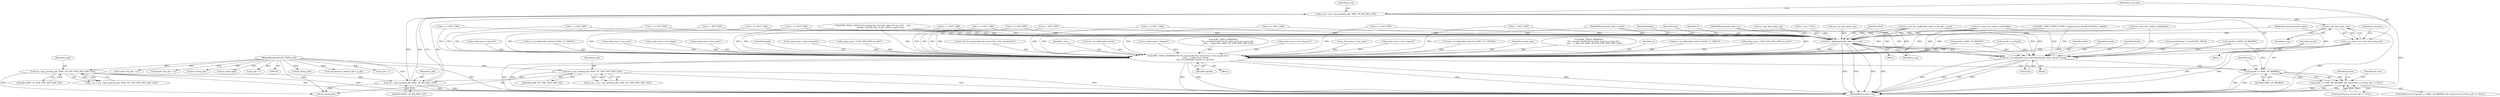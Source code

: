 digraph "0_Android_830cb39cb2a0f1bf6704d264e2a5c5029c175dd7@API" {
"1000971" [label="(Call,p_rsp = avrc_copy_packet(p_pkt, AVRC_OP_REJ_MSG_LEN))"];
"1000973" [label="(Call,avrc_copy_packet(p_pkt, AVRC_OP_REJ_MSG_LEN))"];
"1000521" [label="(Call,avrc_copy_packet(p_pkt, AVRC_OP_SUB_UNIT_INFO_RSP_LEN))"];
"1000132" [label="(MethodParameterIn,BT_HDR* p_pkt)"];
"1000394" [label="(Call,avrc_copy_packet(p_pkt, AVRC_OP_UNIT_INFO_RSP_LEN))"];
"1000978" [label="(Call,avrc_get_data_ptr(p_rsp))"];
"1000976" [label="(Call,p_rsp_data = avrc_get_data_ptr(p_rsp))"];
"1000996" [label="(Call,AVCT_MsgReq(handle, label, cr, p_rsp))"];
"1001015" [label="(Call,avrc_cb.ccb[handle].msg_cback.Run(handle, label, opcode, &msg))"];
"1001039" [label="(Call,opcode == AVRC_OP_BROWSE)"];
"1001038" [label="(Call,opcode == AVRC_OP_BROWSE && msg.browse.p_browse_pkt == NULL)"];
"1001023" [label="(Call,AVRC_TRACE_WARNING(\"%s %s msg handle:%d, control:%d, cr:%d, opcode:x%x\",\n                       __func__, p_drop_msg, handle,\n                       avrc_cb.ccb[handle].control, cr, opcode))"];
"1000129" [label="(MethodParameterIn,uint8_t handle)"];
"1000581" [label="(Call,AVRC_TRACE_WARNING(\n                \"%s: message length %d too short: must be at least %d\",\n                __func__, p_pkt->len, AVRC_OP_SUB_UNIT_INFO_RSP_LEN))"];
"1000976" [label="(Call,p_rsp_data = avrc_get_data_ptr(p_rsp))"];
"1001017" [label="(Identifier,label)"];
"1001035" [label="(Identifier,cr)"];
"1000392" [label="(Call,p_rsp = avrc_copy_packet(p_pkt, AVRC_OP_UNIT_INFO_RSP_LEN))"];
"1000939" [label="(Call,avrc_cb.ccb[handle].control & AVRC_CT_TARGET)"];
"1000132" [label="(MethodParameterIn,BT_HDR* p_pkt)"];
"1000987" [label="(Call,cr = AVCT_RSP)"];
"1000972" [label="(Identifier,p_rsp)"];
"1000975" [label="(Identifier,AVRC_OP_REJ_MSG_LEN)"];
"1000970" [label="(Block,)"];
"1000984" [label="(Call,p_drop_msg = \"rejected\")"];
"1000999" [label="(Identifier,cr)"];
"1000522" [label="(Identifier,p_pkt)"];
"1000296" [label="(Call,osi_free(p_pkt))"];
"1000979" [label="(Identifier,p_rsp)"];
"1000270" [label="(Call,msg.browse.p_browse_pkt = p_pkt)"];
"1001036" [label="(Identifier,opcode)"];
"1001023" [label="(Call,AVRC_TRACE_WARNING(\"%s %s msg handle:%d, control:%d, cr:%d, opcode:x%x\",\n                       __func__, p_drop_msg, handle,\n                       avrc_cb.ccb[handle].control, cr, opcode))"];
"1000667" [label="(Call,p_pkt + 1)"];
"1000948" [label="(Call,cr == AVCT_CMD)"];
"1001022" [label="(Block,)"];
"1001045" [label="(Identifier,msg)"];
"1001057" [label="(MethodReturn,static void)"];
"1000982" [label="(Identifier,p_rsp_data)"];
"1000357" [label="(Call,avrc_cb.ccb[handle].control & AVRC_CT_TARGET)"];
"1000388" [label="(Call,cr == AVCT_CMD)"];
"1001037" [label="(ControlStructure,if (opcode == AVRC_OP_BROWSE && msg.browse.p_browse_pkt == NULL))"];
"1000788" [label="(Call,p_drop_msg = \"req_cont\")"];
"1000803" [label="(Call,p_drop_msg = \"sent_fragd\")"];
"1000793" [label="(Call,p_drop_msg = \"sent_frag3\")"];
"1001019" [label="(Call,&msg)"];
"1000973" [label="(Call,avrc_copy_packet(p_pkt, AVRC_OP_REJ_MSG_LEN))"];
"1001038" [label="(Call,opcode == AVRC_OP_BROWSE && msg.browse.p_browse_pkt == NULL)"];
"1001015" [label="(Call,avrc_cb.ccb[handle].msg_cback.Run(handle, label, opcode, &msg))"];
"1001018" [label="(Identifier,opcode)"];
"1000515" [label="(Call,cr == AVCT_CMD)"];
"1000394" [label="(Call,avrc_copy_packet(p_pkt, AVRC_OP_UNIT_INFO_RSP_LEN))"];
"1000366" [label="(Call,cr == AVCT_CMD)"];
"1001027" [label="(Identifier,handle)"];
"1001055" [label="(Call,osi_free(p_pkt))"];
"1000827" [label="(Call,cr == AVCT_CMD)"];
"1001016" [label="(Identifier,handle)"];
"1001040" [label="(Identifier,opcode)"];
"1000808" [label="(Call,cr == AVCT_RSP)"];
"1000370" [label="(Call,avrc_cb.ccb[handle].control & AVRC_CT_CONTROL)"];
"1000995" [label="(Block,)"];
"1000665" [label="(Call,(uint8_t*)(p_pkt + 1))"];
"1001026" [label="(Identifier,p_drop_msg)"];
"1001041" [label="(Identifier,AVRC_OP_BROWSE)"];
"1000684" [label="(Call,cr == AVCT_CMD)"];
"1000130" [label="(MethodParameterIn,uint8_t label)"];
"1000962" [label="(Call,opcode != AVRC_OP_BROWSE)"];
"1000594" [label="(Call,p_drop_msg = \"SUB_UNIT_INFO_RSP too short\")"];
"1000978" [label="(Call,avrc_get_data_ptr(p_rsp))"];
"1000310" [label="(Call,AVRC_TRACE_DEBUG(\"%s handle:%d, ctype:%d, offset:%d, len: %d\", __func__,\n                      handle, msg.hdr.ctype, p_pkt->offset, p_pkt->len))"];
"1001042" [label="(Call,msg.browse.p_browse_pkt == NULL)"];
"1000526" [label="(Call,avrc_get_data_ptr(p_rsp))"];
"1000519" [label="(Call,p_rsp = avrc_copy_packet(p_pkt, AVRC_OP_SUB_UNIT_INFO_RSP_LEN))"];
"1001051" [label="(Identifier,do_free)"];
"1000815" [label="(Call,avrc_send_next_vendor_cmd(handle))"];
"1000974" [label="(Identifier,p_pkt)"];
"1000379" [label="(Call,cr == AVCT_RSP)"];
"1000446" [label="(Call,cr = AVCT_RSP)"];
"1000147" [label="(Call,* p_rsp = NULL)"];
"1000242" [label="(Call,opcode = AVRC_OP_BROWSE)"];
"1001000" [label="(Identifier,p_rsp)"];
"1000569" [label="(Call,p_drop_msg = \"auto responded\")"];
"1000474" [label="(Call,p_drop_msg = \"UNIT_INFO_RSP too short\")"];
"1000753" [label="(Call,avrc_proc_far_msg(handle, label, cr, &p_pkt, p_msg))"];
"1000740" [label="(Call,cr == AVCT_CMD)"];
"1000929" [label="(Call,cr == AVCT_RSP)"];
"1000977" [label="(Identifier,p_rsp_data)"];
"1001024" [label="(Literal,\"%s %s msg handle:%d, control:%d, cr:%d, opcode:x%x\")"];
"1000396" [label="(Identifier,AVRC_OP_UNIT_INFO_RSP_LEN)"];
"1000221" [label="(Call,(uint8_t*)(p_pkt + 1))"];
"1001039" [label="(Call,opcode == AVRC_OP_BROWSE)"];
"1000933" [label="(Call,avrc_send_next_vendor_cmd(handle))"];
"1000207" [label="(Call,AVRC_TRACE_DEBUG(\"AVRC: stopping timer (handle=0x%02x)\", handle))"];
"1001007" [label="(Block,)"];
"1001025" [label="(Identifier,__func__)"];
"1001028" [label="(Call,avrc_cb.ccb[handle].control)"];
"1000349" [label="(Call,opcode = p_data[2])"];
"1000203" [label="(Call,cr == AVCT_RSP)"];
"1000395" [label="(Identifier,p_pkt)"];
"1000157" [label="(Call,* p_drop_msg = \"dropped\")"];
"1000461" [label="(Call,AVRC_TRACE_WARNING(\n                \"%s: message length %d too short: must be at least %d\",\n                __func__, p_pkt->len, AVRC_OP_UNIT_INFO_RSP_LEN))"];
"1000798" [label="(Call,p_drop_msg = \"sent_frag_free\")"];
"1000566" [label="(Call,cr = AVCT_RSP)"];
"1000399" [label="(Call,avrc_get_data_ptr(p_rsp))"];
"1000998" [label="(Identifier,label)"];
"1000971" [label="(Call,p_rsp = avrc_copy_packet(p_pkt, AVRC_OP_REJ_MSG_LEN))"];
"1000521" [label="(Call,avrc_copy_packet(p_pkt, AVRC_OP_SUB_UNIT_INFO_RSP_LEN))"];
"1000996" [label="(Call,AVCT_MsgReq(handle, label, cr, p_rsp))"];
"1000523" [label="(Identifier,AVRC_OP_SUB_UNIT_INFO_RSP_LEN)"];
"1001054" [label="(Identifier,do_free)"];
"1000188" [label="(Call,osi_free(p_pkt))"];
"1000196" [label="(Call,osi_free(p_pkt))"];
"1000997" [label="(Identifier,handle)"];
"1000223" [label="(Call,p_pkt + 1)"];
"1001002" [label="(Identifier,drop)"];
"1000783" [label="(Call,p_drop_msg = \"sent_frag\")"];
"1000449" [label="(Call,p_drop_msg = \"auto respond\")"];
"1000131" [label="(MethodParameterIn,uint8_t cr)"];
"1000229" [label="(Call,memset(&msg, 0, sizeof(tAVRC_MSG)))"];
"1000971" -> "1000970"  [label="AST: "];
"1000971" -> "1000973"  [label="CFG: "];
"1000972" -> "1000971"  [label="AST: "];
"1000973" -> "1000971"  [label="AST: "];
"1000977" -> "1000971"  [label="CFG: "];
"1000971" -> "1001057"  [label="DDG: "];
"1000973" -> "1000971"  [label="DDG: "];
"1000973" -> "1000971"  [label="DDG: "];
"1000971" -> "1000978"  [label="DDG: "];
"1000973" -> "1000975"  [label="CFG: "];
"1000974" -> "1000973"  [label="AST: "];
"1000975" -> "1000973"  [label="AST: "];
"1000973" -> "1001057"  [label="DDG: "];
"1000973" -> "1001057"  [label="DDG: "];
"1000521" -> "1000973"  [label="DDG: "];
"1000394" -> "1000973"  [label="DDG: "];
"1000132" -> "1000973"  [label="DDG: "];
"1000973" -> "1001055"  [label="DDG: "];
"1000521" -> "1000519"  [label="AST: "];
"1000521" -> "1000523"  [label="CFG: "];
"1000522" -> "1000521"  [label="AST: "];
"1000523" -> "1000521"  [label="AST: "];
"1000519" -> "1000521"  [label="CFG: "];
"1000521" -> "1001057"  [label="DDG: "];
"1000521" -> "1001057"  [label="DDG: "];
"1000521" -> "1000519"  [label="DDG: "];
"1000521" -> "1000519"  [label="DDG: "];
"1000132" -> "1000521"  [label="DDG: "];
"1000521" -> "1001055"  [label="DDG: "];
"1000132" -> "1000128"  [label="AST: "];
"1000132" -> "1001057"  [label="DDG: "];
"1000132" -> "1000188"  [label="DDG: "];
"1000132" -> "1000196"  [label="DDG: "];
"1000132" -> "1000221"  [label="DDG: "];
"1000132" -> "1000223"  [label="DDG: "];
"1000132" -> "1000270"  [label="DDG: "];
"1000132" -> "1000296"  [label="DDG: "];
"1000132" -> "1000394"  [label="DDG: "];
"1000132" -> "1000665"  [label="DDG: "];
"1000132" -> "1000667"  [label="DDG: "];
"1000132" -> "1001055"  [label="DDG: "];
"1000394" -> "1000392"  [label="AST: "];
"1000394" -> "1000396"  [label="CFG: "];
"1000395" -> "1000394"  [label="AST: "];
"1000396" -> "1000394"  [label="AST: "];
"1000392" -> "1000394"  [label="CFG: "];
"1000394" -> "1001057"  [label="DDG: "];
"1000394" -> "1001057"  [label="DDG: "];
"1000394" -> "1000392"  [label="DDG: "];
"1000394" -> "1000392"  [label="DDG: "];
"1000394" -> "1001055"  [label="DDG: "];
"1000978" -> "1000976"  [label="AST: "];
"1000978" -> "1000979"  [label="CFG: "];
"1000979" -> "1000978"  [label="AST: "];
"1000976" -> "1000978"  [label="CFG: "];
"1000978" -> "1001057"  [label="DDG: "];
"1000978" -> "1000976"  [label="DDG: "];
"1000978" -> "1000996"  [label="DDG: "];
"1000976" -> "1000970"  [label="AST: "];
"1000977" -> "1000976"  [label="AST: "];
"1000982" -> "1000976"  [label="CFG: "];
"1000976" -> "1001057"  [label="DDG: "];
"1000976" -> "1001057"  [label="DDG: "];
"1000996" -> "1000995"  [label="AST: "];
"1000996" -> "1001000"  [label="CFG: "];
"1000997" -> "1000996"  [label="AST: "];
"1000998" -> "1000996"  [label="AST: "];
"1000999" -> "1000996"  [label="AST: "];
"1001000" -> "1000996"  [label="AST: "];
"1001002" -> "1000996"  [label="CFG: "];
"1000996" -> "1001057"  [label="DDG: "];
"1000996" -> "1001057"  [label="DDG: "];
"1000996" -> "1001057"  [label="DDG: "];
"1000996" -> "1001057"  [label="DDG: "];
"1000753" -> "1000996"  [label="DDG: "];
"1000753" -> "1000996"  [label="DDG: "];
"1000753" -> "1000996"  [label="DDG: "];
"1000815" -> "1000996"  [label="DDG: "];
"1000207" -> "1000996"  [label="DDG: "];
"1000933" -> "1000996"  [label="DDG: "];
"1000310" -> "1000996"  [label="DDG: "];
"1000129" -> "1000996"  [label="DDG: "];
"1000130" -> "1000996"  [label="DDG: "];
"1000388" -> "1000996"  [label="DDG: "];
"1000684" -> "1000996"  [label="DDG: "];
"1000379" -> "1000996"  [label="DDG: "];
"1000366" -> "1000996"  [label="DDG: "];
"1000948" -> "1000996"  [label="DDG: "];
"1000987" -> "1000996"  [label="DDG: "];
"1000808" -> "1000996"  [label="DDG: "];
"1000446" -> "1000996"  [label="DDG: "];
"1000515" -> "1000996"  [label="DDG: "];
"1000827" -> "1000996"  [label="DDG: "];
"1000566" -> "1000996"  [label="DDG: "];
"1000929" -> "1000996"  [label="DDG: "];
"1000740" -> "1000996"  [label="DDG: "];
"1000203" -> "1000996"  [label="DDG: "];
"1000131" -> "1000996"  [label="DDG: "];
"1000147" -> "1000996"  [label="DDG: "];
"1000399" -> "1000996"  [label="DDG: "];
"1000526" -> "1000996"  [label="DDG: "];
"1000996" -> "1001015"  [label="DDG: "];
"1000996" -> "1001015"  [label="DDG: "];
"1000996" -> "1001023"  [label="DDG: "];
"1000996" -> "1001023"  [label="DDG: "];
"1001015" -> "1001007"  [label="AST: "];
"1001015" -> "1001019"  [label="CFG: "];
"1001016" -> "1001015"  [label="AST: "];
"1001017" -> "1001015"  [label="AST: "];
"1001018" -> "1001015"  [label="AST: "];
"1001019" -> "1001015"  [label="AST: "];
"1001040" -> "1001015"  [label="CFG: "];
"1001015" -> "1001057"  [label="DDG: "];
"1001015" -> "1001057"  [label="DDG: "];
"1001015" -> "1001057"  [label="DDG: "];
"1001015" -> "1001057"  [label="DDG: "];
"1000753" -> "1001015"  [label="DDG: "];
"1000753" -> "1001015"  [label="DDG: "];
"1000815" -> "1001015"  [label="DDG: "];
"1000207" -> "1001015"  [label="DDG: "];
"1000933" -> "1001015"  [label="DDG: "];
"1000310" -> "1001015"  [label="DDG: "];
"1000129" -> "1001015"  [label="DDG: "];
"1000130" -> "1001015"  [label="DDG: "];
"1000349" -> "1001015"  [label="DDG: "];
"1000962" -> "1001015"  [label="DDG: "];
"1000242" -> "1001015"  [label="DDG: "];
"1000229" -> "1001015"  [label="DDG: "];
"1001015" -> "1001039"  [label="DDG: "];
"1001039" -> "1001038"  [label="AST: "];
"1001039" -> "1001041"  [label="CFG: "];
"1001040" -> "1001039"  [label="AST: "];
"1001041" -> "1001039"  [label="AST: "];
"1001045" -> "1001039"  [label="CFG: "];
"1001038" -> "1001039"  [label="CFG: "];
"1001039" -> "1001057"  [label="DDG: "];
"1001039" -> "1001057"  [label="DDG: "];
"1001039" -> "1001038"  [label="DDG: "];
"1001039" -> "1001038"  [label="DDG: "];
"1001023" -> "1001039"  [label="DDG: "];
"1000962" -> "1001039"  [label="DDG: "];
"1001038" -> "1001037"  [label="AST: "];
"1001038" -> "1001042"  [label="CFG: "];
"1001042" -> "1001038"  [label="AST: "];
"1001051" -> "1001038"  [label="CFG: "];
"1001054" -> "1001038"  [label="CFG: "];
"1001038" -> "1001057"  [label="DDG: "];
"1001038" -> "1001057"  [label="DDG: "];
"1001038" -> "1001057"  [label="DDG: "];
"1001042" -> "1001038"  [label="DDG: "];
"1001042" -> "1001038"  [label="DDG: "];
"1001023" -> "1001022"  [label="AST: "];
"1001023" -> "1001036"  [label="CFG: "];
"1001024" -> "1001023"  [label="AST: "];
"1001025" -> "1001023"  [label="AST: "];
"1001026" -> "1001023"  [label="AST: "];
"1001027" -> "1001023"  [label="AST: "];
"1001028" -> "1001023"  [label="AST: "];
"1001035" -> "1001023"  [label="AST: "];
"1001036" -> "1001023"  [label="AST: "];
"1001040" -> "1001023"  [label="CFG: "];
"1001023" -> "1001057"  [label="DDG: "];
"1001023" -> "1001057"  [label="DDG: "];
"1001023" -> "1001057"  [label="DDG: "];
"1001023" -> "1001057"  [label="DDG: "];
"1001023" -> "1001057"  [label="DDG: "];
"1001023" -> "1001057"  [label="DDG: "];
"1000310" -> "1001023"  [label="DDG: "];
"1000310" -> "1001023"  [label="DDG: "];
"1000581" -> "1001023"  [label="DDG: "];
"1000461" -> "1001023"  [label="DDG: "];
"1000788" -> "1001023"  [label="DDG: "];
"1000594" -> "1001023"  [label="DDG: "];
"1000157" -> "1001023"  [label="DDG: "];
"1000449" -> "1001023"  [label="DDG: "];
"1000569" -> "1001023"  [label="DDG: "];
"1000803" -> "1001023"  [label="DDG: "];
"1000984" -> "1001023"  [label="DDG: "];
"1000798" -> "1001023"  [label="DDG: "];
"1000783" -> "1001023"  [label="DDG: "];
"1000793" -> "1001023"  [label="DDG: "];
"1000474" -> "1001023"  [label="DDG: "];
"1000753" -> "1001023"  [label="DDG: "];
"1000753" -> "1001023"  [label="DDG: "];
"1000815" -> "1001023"  [label="DDG: "];
"1000207" -> "1001023"  [label="DDG: "];
"1000933" -> "1001023"  [label="DDG: "];
"1000129" -> "1001023"  [label="DDG: "];
"1000939" -> "1001023"  [label="DDG: "];
"1000357" -> "1001023"  [label="DDG: "];
"1000370" -> "1001023"  [label="DDG: "];
"1000388" -> "1001023"  [label="DDG: "];
"1000684" -> "1001023"  [label="DDG: "];
"1000379" -> "1001023"  [label="DDG: "];
"1000366" -> "1001023"  [label="DDG: "];
"1000948" -> "1001023"  [label="DDG: "];
"1000987" -> "1001023"  [label="DDG: "];
"1000808" -> "1001023"  [label="DDG: "];
"1000446" -> "1001023"  [label="DDG: "];
"1000515" -> "1001023"  [label="DDG: "];
"1000827" -> "1001023"  [label="DDG: "];
"1000566" -> "1001023"  [label="DDG: "];
"1000929" -> "1001023"  [label="DDG: "];
"1000740" -> "1001023"  [label="DDG: "];
"1000203" -> "1001023"  [label="DDG: "];
"1000131" -> "1001023"  [label="DDG: "];
"1000349" -> "1001023"  [label="DDG: "];
"1000962" -> "1001023"  [label="DDG: "];
"1000242" -> "1001023"  [label="DDG: "];
}
